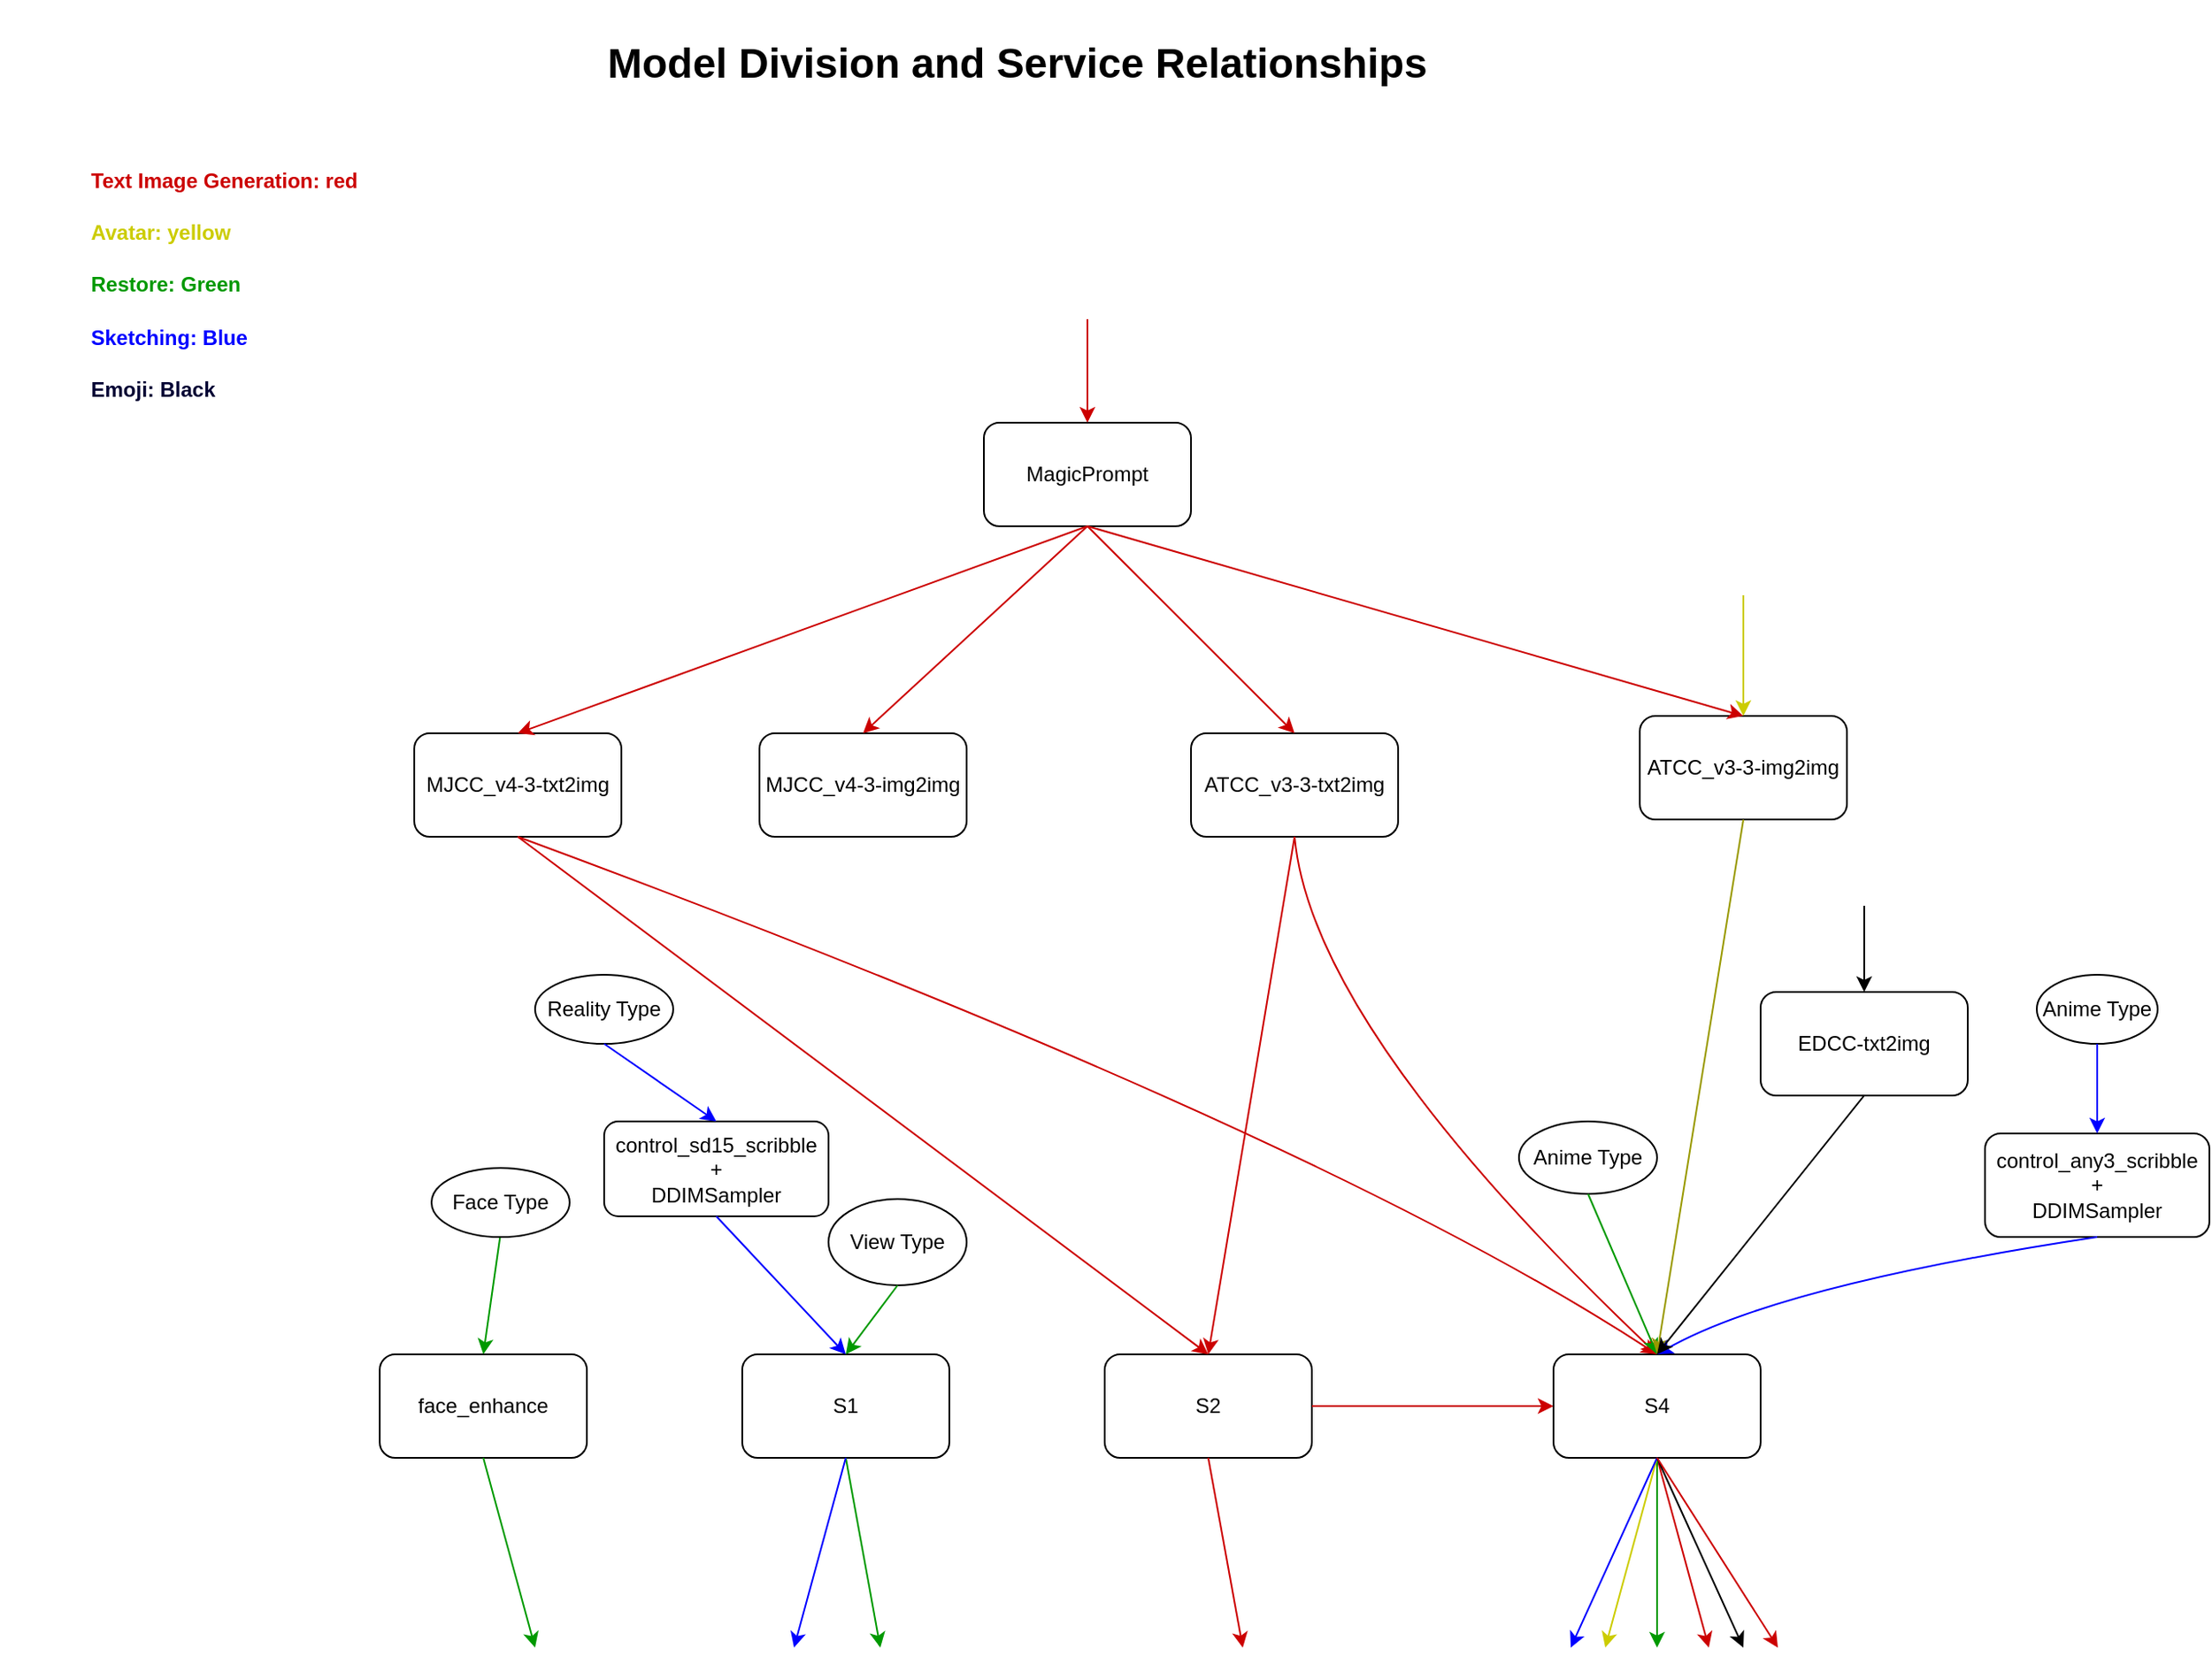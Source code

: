 <mxfile version="21.1.7" type="github">
  <diagram name="第 1 页" id="3AVWiV-QdSa7xl02ZsZR">
    <mxGraphModel dx="2261" dy="1915" grid="1" gridSize="10" guides="1" tooltips="1" connect="1" arrows="1" fold="1" page="1" pageScale="1" pageWidth="827" pageHeight="1169" math="0" shadow="0">
      <root>
        <mxCell id="0" />
        <mxCell id="1" parent="0" />
        <mxCell id="vTvELvuqvVYL2CwE08Z7-1" value="MagicPrompt" style="rounded=1;whiteSpace=wrap;html=1;" vertex="1" parent="1">
          <mxGeometry x="320" y="140" width="120" height="60" as="geometry" />
        </mxCell>
        <mxCell id="vTvELvuqvVYL2CwE08Z7-2" value="MJCC_v4-3-txt2img" style="rounded=1;whiteSpace=wrap;html=1;" vertex="1" parent="1">
          <mxGeometry x="-10" y="320" width="120" height="60" as="geometry" />
        </mxCell>
        <mxCell id="vTvELvuqvVYL2CwE08Z7-3" value="MJCC_v4-3-img2img" style="rounded=1;whiteSpace=wrap;html=1;" vertex="1" parent="1">
          <mxGeometry x="190" y="320" width="120" height="60" as="geometry" />
        </mxCell>
        <mxCell id="vTvELvuqvVYL2CwE08Z7-4" value="ATCC_v3-3-txt2img" style="rounded=1;whiteSpace=wrap;html=1;" vertex="1" parent="1">
          <mxGeometry x="440" y="320" width="120" height="60" as="geometry" />
        </mxCell>
        <mxCell id="vTvELvuqvVYL2CwE08Z7-5" value="ATCC_v3-3-img2img" style="rounded=1;whiteSpace=wrap;html=1;" vertex="1" parent="1">
          <mxGeometry x="700" y="310" width="120" height="60" as="geometry" />
        </mxCell>
        <mxCell id="vTvELvuqvVYL2CwE08Z7-6" value="face_enhance" style="rounded=1;whiteSpace=wrap;html=1;" vertex="1" parent="1">
          <mxGeometry x="-30" y="680" width="120" height="60" as="geometry" />
        </mxCell>
        <mxCell id="vTvELvuqvVYL2CwE08Z7-7" value="S1" style="rounded=1;whiteSpace=wrap;html=1;" vertex="1" parent="1">
          <mxGeometry x="180" y="680" width="120" height="60" as="geometry" />
        </mxCell>
        <mxCell id="vTvELvuqvVYL2CwE08Z7-8" value="S2" style="rounded=1;whiteSpace=wrap;html=1;" vertex="1" parent="1">
          <mxGeometry x="390" y="680" width="120" height="60" as="geometry" />
        </mxCell>
        <mxCell id="vTvELvuqvVYL2CwE08Z7-9" value="S4" style="rounded=1;whiteSpace=wrap;html=1;" vertex="1" parent="1">
          <mxGeometry x="650" y="680" width="120" height="60" as="geometry" />
        </mxCell>
        <mxCell id="vTvELvuqvVYL2CwE08Z7-10" value="&lt;div&gt;control_sd15_scribble&lt;/div&gt;&lt;div&gt;+&lt;/div&gt;&lt;div&gt;DDIMSampler&lt;br&gt;&lt;/div&gt;" style="rounded=1;whiteSpace=wrap;html=1;" vertex="1" parent="1">
          <mxGeometry x="100" y="545" width="130" height="55" as="geometry" />
        </mxCell>
        <mxCell id="vTvELvuqvVYL2CwE08Z7-11" value="EDCC-txt2img" style="rounded=1;whiteSpace=wrap;html=1;" vertex="1" parent="1">
          <mxGeometry x="770" y="470" width="120" height="60" as="geometry" />
        </mxCell>
        <mxCell id="vTvELvuqvVYL2CwE08Z7-12" value="&lt;div&gt;control_any3_scribble&lt;/div&gt;&lt;div&gt;+&lt;/div&gt;&lt;div&gt;DDIMSampler&lt;br&gt;&lt;/div&gt;" style="rounded=1;whiteSpace=wrap;html=1;" vertex="1" parent="1">
          <mxGeometry x="900" y="552" width="130" height="60" as="geometry" />
        </mxCell>
        <mxCell id="vTvELvuqvVYL2CwE08Z7-17" value="" style="endArrow=classic;html=1;rounded=0;entryX=0.5;entryY=0;entryDx=0;entryDy=0;fillColor=#CC0000;strokeColor=#CC0000;" edge="1" parent="1" target="vTvELvuqvVYL2CwE08Z7-1">
          <mxGeometry width="50" height="50" relative="1" as="geometry">
            <mxPoint x="380" y="80" as="sourcePoint" />
            <mxPoint x="310" y="90" as="targetPoint" />
            <Array as="points" />
          </mxGeometry>
        </mxCell>
        <mxCell id="vTvELvuqvVYL2CwE08Z7-18" value="" style="endArrow=classic;html=1;rounded=0;exitX=0.5;exitY=1;exitDx=0;exitDy=0;entryX=0.5;entryY=0;entryDx=0;entryDy=0;strokeColor=#CC0000;" edge="1" parent="1" source="vTvELvuqvVYL2CwE08Z7-1" target="vTvELvuqvVYL2CwE08Z7-2">
          <mxGeometry width="50" height="50" relative="1" as="geometry">
            <mxPoint x="380" y="240" as="sourcePoint" />
            <mxPoint x="420" y="380" as="targetPoint" />
          </mxGeometry>
        </mxCell>
        <mxCell id="vTvELvuqvVYL2CwE08Z7-19" value="" style="endArrow=classic;html=1;rounded=0;exitX=0.5;exitY=1;exitDx=0;exitDy=0;entryX=0.5;entryY=0;entryDx=0;entryDy=0;strokeColor=#CC0000;" edge="1" parent="1" source="vTvELvuqvVYL2CwE08Z7-1" target="vTvELvuqvVYL2CwE08Z7-3">
          <mxGeometry width="50" height="50" relative="1" as="geometry">
            <mxPoint x="370" y="400" as="sourcePoint" />
            <mxPoint x="420" y="350" as="targetPoint" />
          </mxGeometry>
        </mxCell>
        <mxCell id="vTvELvuqvVYL2CwE08Z7-20" value="" style="endArrow=classic;html=1;rounded=0;entryX=0.5;entryY=0;entryDx=0;entryDy=0;strokeColor=#CC0000;" edge="1" parent="1" target="vTvELvuqvVYL2CwE08Z7-4">
          <mxGeometry width="50" height="50" relative="1" as="geometry">
            <mxPoint x="380" y="200" as="sourcePoint" />
            <mxPoint x="420" y="350" as="targetPoint" />
          </mxGeometry>
        </mxCell>
        <mxCell id="vTvELvuqvVYL2CwE08Z7-21" value="" style="endArrow=classic;html=1;rounded=0;exitX=0.5;exitY=1;exitDx=0;exitDy=0;entryX=0.5;entryY=0;entryDx=0;entryDy=0;strokeColor=#CC0000;" edge="1" parent="1" source="vTvELvuqvVYL2CwE08Z7-1" target="vTvELvuqvVYL2CwE08Z7-5">
          <mxGeometry width="50" height="50" relative="1" as="geometry">
            <mxPoint x="370" y="400" as="sourcePoint" />
            <mxPoint x="420" y="350" as="targetPoint" />
          </mxGeometry>
        </mxCell>
        <mxCell id="vTvELvuqvVYL2CwE08Z7-33" value="" style="endArrow=classic;html=1;rounded=0;exitX=0.5;exitY=1;exitDx=0;exitDy=0;entryX=0.5;entryY=0;entryDx=0;entryDy=0;strokeColor=#CC0000;" edge="1" parent="1" source="vTvELvuqvVYL2CwE08Z7-4" target="vTvELvuqvVYL2CwE08Z7-8">
          <mxGeometry width="50" height="50" relative="1" as="geometry">
            <mxPoint x="380" y="560" as="sourcePoint" />
            <mxPoint x="430" y="510" as="targetPoint" />
          </mxGeometry>
        </mxCell>
        <mxCell id="vTvELvuqvVYL2CwE08Z7-39" value="" style="curved=1;endArrow=classic;html=1;rounded=0;entryX=0.5;entryY=0;entryDx=0;entryDy=0;exitX=0.5;exitY=1;exitDx=0;exitDy=0;strokeColor=#CC0000;" edge="1" parent="1" source="vTvELvuqvVYL2CwE08Z7-4" target="vTvELvuqvVYL2CwE08Z7-9">
          <mxGeometry width="50" height="50" relative="1" as="geometry">
            <mxPoint x="370" y="560" as="sourcePoint" />
            <mxPoint x="430" y="510" as="targetPoint" />
            <Array as="points">
              <mxPoint x="510" y="490" />
            </Array>
          </mxGeometry>
        </mxCell>
        <mxCell id="vTvELvuqvVYL2CwE08Z7-41" value="" style="endArrow=classic;html=1;rounded=0;exitX=1;exitY=0.5;exitDx=0;exitDy=0;entryX=0;entryY=0.5;entryDx=0;entryDy=0;strokeColor=#CC0000;" edge="1" parent="1" source="vTvELvuqvVYL2CwE08Z7-8" target="vTvELvuqvVYL2CwE08Z7-9">
          <mxGeometry width="50" height="50" relative="1" as="geometry">
            <mxPoint x="340" y="560" as="sourcePoint" />
            <mxPoint x="390" y="510" as="targetPoint" />
          </mxGeometry>
        </mxCell>
        <mxCell id="vTvELvuqvVYL2CwE08Z7-42" value="" style="curved=1;endArrow=classic;html=1;rounded=0;entryX=0.5;entryY=0;entryDx=0;entryDy=0;strokeColor=#CC0000;" edge="1" parent="1" target="vTvELvuqvVYL2CwE08Z7-9">
          <mxGeometry width="50" height="50" relative="1" as="geometry">
            <mxPoint x="50" y="380" as="sourcePoint" />
            <mxPoint x="660" y="510" as="targetPoint" />
            <Array as="points">
              <mxPoint x="510" y="550" />
            </Array>
          </mxGeometry>
        </mxCell>
        <mxCell id="vTvELvuqvVYL2CwE08Z7-43" value="" style="endArrow=classic;html=1;rounded=0;exitX=0.5;exitY=1;exitDx=0;exitDy=0;strokeColor=#CC0000;" edge="1" parent="1" source="vTvELvuqvVYL2CwE08Z7-8">
          <mxGeometry width="50" height="50" relative="1" as="geometry">
            <mxPoint x="610" y="560" as="sourcePoint" />
            <mxPoint x="470" y="850" as="targetPoint" />
          </mxGeometry>
        </mxCell>
        <mxCell id="vTvELvuqvVYL2CwE08Z7-44" value="" style="endArrow=classic;html=1;rounded=0;exitX=0.5;exitY=1;exitDx=0;exitDy=0;strokeColor=#CC0000;" edge="1" parent="1" source="vTvELvuqvVYL2CwE08Z7-9">
          <mxGeometry width="50" height="50" relative="1" as="geometry">
            <mxPoint x="610" y="560" as="sourcePoint" />
            <mxPoint x="740" y="850" as="targetPoint" />
          </mxGeometry>
        </mxCell>
        <mxCell id="vTvELvuqvVYL2CwE08Z7-45" value="" style="endArrow=classic;html=1;rounded=0;entryX=0.5;entryY=0;entryDx=0;entryDy=0;strokeColor=#009900;" edge="1" parent="1" target="vTvELvuqvVYL2CwE08Z7-6">
          <mxGeometry width="50" height="50" relative="1" as="geometry">
            <mxPoint x="40" y="610" as="sourcePoint" />
            <mxPoint x="660" y="390" as="targetPoint" />
          </mxGeometry>
        </mxCell>
        <mxCell id="vTvELvuqvVYL2CwE08Z7-46" value="" style="endArrow=classic;html=1;rounded=0;exitX=0.5;exitY=1;exitDx=0;exitDy=0;strokeColor=#009900;" edge="1" parent="1" source="vTvELvuqvVYL2CwE08Z7-6">
          <mxGeometry width="50" height="50" relative="1" as="geometry">
            <mxPoint x="250" y="530" as="sourcePoint" />
            <mxPoint x="60" y="850" as="targetPoint" />
          </mxGeometry>
        </mxCell>
        <mxCell id="vTvELvuqvVYL2CwE08Z7-47" value="Face Type" style="ellipse;whiteSpace=wrap;html=1;" vertex="1" parent="1">
          <mxGeometry y="572" width="80" height="40" as="geometry" />
        </mxCell>
        <mxCell id="vTvELvuqvVYL2CwE08Z7-48" value="View Type" style="ellipse;whiteSpace=wrap;html=1;" vertex="1" parent="1">
          <mxGeometry x="230" y="590" width="80" height="50" as="geometry" />
        </mxCell>
        <mxCell id="vTvELvuqvVYL2CwE08Z7-49" value="" style="endArrow=classic;html=1;rounded=0;exitX=0.5;exitY=1;exitDx=0;exitDy=0;entryX=0.5;entryY=0;entryDx=0;entryDy=0;strokeColor=#009900;" edge="1" parent="1" source="vTvELvuqvVYL2CwE08Z7-48" target="vTvELvuqvVYL2CwE08Z7-7">
          <mxGeometry width="50" height="50" relative="1" as="geometry">
            <mxPoint x="250" y="530" as="sourcePoint" />
            <mxPoint x="300" y="480" as="targetPoint" />
          </mxGeometry>
        </mxCell>
        <mxCell id="vTvELvuqvVYL2CwE08Z7-50" value="" style="endArrow=classic;html=1;rounded=0;exitX=0.5;exitY=1;exitDx=0;exitDy=0;strokeColor=#009900;" edge="1" parent="1" source="vTvELvuqvVYL2CwE08Z7-7">
          <mxGeometry width="50" height="50" relative="1" as="geometry">
            <mxPoint x="250" y="530" as="sourcePoint" />
            <mxPoint x="260" y="850" as="targetPoint" />
          </mxGeometry>
        </mxCell>
        <mxCell id="vTvELvuqvVYL2CwE08Z7-51" value="Anime Type" style="ellipse;whiteSpace=wrap;html=1;" vertex="1" parent="1">
          <mxGeometry x="630" y="545" width="80" height="42" as="geometry" />
        </mxCell>
        <mxCell id="vTvELvuqvVYL2CwE08Z7-54" value="" style="endArrow=classic;html=1;rounded=0;exitX=0.5;exitY=1;exitDx=0;exitDy=0;entryX=0.5;entryY=0;entryDx=0;entryDy=0;strokeColor=#009900;" edge="1" parent="1" source="vTvELvuqvVYL2CwE08Z7-51" target="vTvELvuqvVYL2CwE08Z7-9">
          <mxGeometry width="50" height="50" relative="1" as="geometry">
            <mxPoint x="250" y="530" as="sourcePoint" />
            <mxPoint x="300" y="480" as="targetPoint" />
          </mxGeometry>
        </mxCell>
        <mxCell id="vTvELvuqvVYL2CwE08Z7-55" value="" style="endArrow=classic;html=1;rounded=0;exitX=0.5;exitY=1;exitDx=0;exitDy=0;strokeColor=#009900;" edge="1" parent="1" source="vTvELvuqvVYL2CwE08Z7-9">
          <mxGeometry width="50" height="50" relative="1" as="geometry">
            <mxPoint x="250" y="530" as="sourcePoint" />
            <mxPoint x="710" y="850" as="targetPoint" />
          </mxGeometry>
        </mxCell>
        <mxCell id="vTvELvuqvVYL2CwE08Z7-57" value="" style="endArrow=classic;html=1;rounded=0;entryX=0.5;entryY=0;entryDx=0;entryDy=0;strokeColor=#CCCC00;" edge="1" parent="1" target="vTvELvuqvVYL2CwE08Z7-5">
          <mxGeometry width="50" height="50" relative="1" as="geometry">
            <mxPoint x="760" y="240" as="sourcePoint" />
            <mxPoint x="300" y="480" as="targetPoint" />
          </mxGeometry>
        </mxCell>
        <mxCell id="vTvELvuqvVYL2CwE08Z7-59" value="" style="endArrow=classic;html=1;rounded=0;exitX=0.5;exitY=1;exitDx=0;exitDy=0;strokeColor=#999900;" edge="1" parent="1" source="vTvELvuqvVYL2CwE08Z7-5">
          <mxGeometry width="50" height="50" relative="1" as="geometry">
            <mxPoint x="250" y="530" as="sourcePoint" />
            <mxPoint x="710" y="680" as="targetPoint" />
          </mxGeometry>
        </mxCell>
        <mxCell id="vTvELvuqvVYL2CwE08Z7-60" value="" style="endArrow=classic;html=1;rounded=0;exitX=0.5;exitY=1;exitDx=0;exitDy=0;strokeColor=#CCCC00;" edge="1" parent="1" source="vTvELvuqvVYL2CwE08Z7-9">
          <mxGeometry width="50" height="50" relative="1" as="geometry">
            <mxPoint x="250" y="530" as="sourcePoint" />
            <mxPoint x="680" y="850" as="targetPoint" />
          </mxGeometry>
        </mxCell>
        <mxCell id="vTvELvuqvVYL2CwE08Z7-61" value="Reality Type" style="ellipse;whiteSpace=wrap;html=1;" vertex="1" parent="1">
          <mxGeometry x="60" y="460" width="80" height="40" as="geometry" />
        </mxCell>
        <mxCell id="vTvELvuqvVYL2CwE08Z7-62" value="" style="endArrow=classic;html=1;rounded=0;exitX=0.5;exitY=1;exitDx=0;exitDy=0;entryX=0.5;entryY=0;entryDx=0;entryDy=0;strokeColor=#0000FF;" edge="1" parent="1" source="vTvELvuqvVYL2CwE08Z7-61" target="vTvELvuqvVYL2CwE08Z7-10">
          <mxGeometry width="50" height="50" relative="1" as="geometry">
            <mxPoint x="250" y="530" as="sourcePoint" />
            <mxPoint x="300" y="480" as="targetPoint" />
          </mxGeometry>
        </mxCell>
        <mxCell id="vTvELvuqvVYL2CwE08Z7-63" value="" style="endArrow=classic;html=1;rounded=0;exitX=0.5;exitY=1;exitDx=0;exitDy=0;entryX=0.5;entryY=0;entryDx=0;entryDy=0;strokeColor=#0000FF;" edge="1" parent="1" source="vTvELvuqvVYL2CwE08Z7-10" target="vTvELvuqvVYL2CwE08Z7-7">
          <mxGeometry width="50" height="50" relative="1" as="geometry">
            <mxPoint x="250" y="530" as="sourcePoint" />
            <mxPoint x="300" y="480" as="targetPoint" />
          </mxGeometry>
        </mxCell>
        <mxCell id="vTvELvuqvVYL2CwE08Z7-64" value="" style="endArrow=classic;html=1;rounded=0;exitX=0.5;exitY=1;exitDx=0;exitDy=0;strokeColor=#0000FF;" edge="1" parent="1" source="vTvELvuqvVYL2CwE08Z7-7">
          <mxGeometry width="50" height="50" relative="1" as="geometry">
            <mxPoint x="250" y="530" as="sourcePoint" />
            <mxPoint x="210" y="850" as="targetPoint" />
          </mxGeometry>
        </mxCell>
        <mxCell id="vTvELvuqvVYL2CwE08Z7-66" value="Anime Type" style="ellipse;whiteSpace=wrap;html=1;" vertex="1" parent="1">
          <mxGeometry x="930" y="460" width="70" height="40" as="geometry" />
        </mxCell>
        <mxCell id="vTvELvuqvVYL2CwE08Z7-67" value="" style="endArrow=classic;html=1;rounded=0;exitX=0.5;exitY=1;exitDx=0;exitDy=0;entryX=0.5;entryY=0;entryDx=0;entryDy=0;strokeColor=#0000FF;" edge="1" parent="1" source="vTvELvuqvVYL2CwE08Z7-66" target="vTvELvuqvVYL2CwE08Z7-12">
          <mxGeometry width="50" height="50" relative="1" as="geometry">
            <mxPoint x="530" y="530" as="sourcePoint" />
            <mxPoint x="580" y="480" as="targetPoint" />
          </mxGeometry>
        </mxCell>
        <mxCell id="vTvELvuqvVYL2CwE08Z7-68" value="" style="curved=1;endArrow=classic;html=1;rounded=0;exitX=0.5;exitY=1;exitDx=0;exitDy=0;entryX=0.5;entryY=0;entryDx=0;entryDy=0;strokeColor=#0000FF;" edge="1" parent="1" source="vTvELvuqvVYL2CwE08Z7-12" target="vTvELvuqvVYL2CwE08Z7-9">
          <mxGeometry width="50" height="50" relative="1" as="geometry">
            <mxPoint x="530" y="530" as="sourcePoint" />
            <mxPoint x="580" y="480" as="targetPoint" />
            <Array as="points">
              <mxPoint x="780" y="640" />
            </Array>
          </mxGeometry>
        </mxCell>
        <mxCell id="vTvELvuqvVYL2CwE08Z7-69" value="" style="endArrow=classic;html=1;rounded=0;exitX=0.5;exitY=1;exitDx=0;exitDy=0;strokeColor=#0000FF;" edge="1" parent="1" source="vTvELvuqvVYL2CwE08Z7-9">
          <mxGeometry width="50" height="50" relative="1" as="geometry">
            <mxPoint x="530" y="530" as="sourcePoint" />
            <mxPoint x="660" y="850" as="targetPoint" />
          </mxGeometry>
        </mxCell>
        <mxCell id="vTvELvuqvVYL2CwE08Z7-70" value="" style="endArrow=classic;html=1;rounded=0;entryX=0.5;entryY=0;entryDx=0;entryDy=0;" edge="1" parent="1" target="vTvELvuqvVYL2CwE08Z7-11">
          <mxGeometry width="50" height="50" relative="1" as="geometry">
            <mxPoint x="830" y="420" as="sourcePoint" />
            <mxPoint x="580" y="480" as="targetPoint" />
          </mxGeometry>
        </mxCell>
        <mxCell id="vTvELvuqvVYL2CwE08Z7-71" value="" style="endArrow=classic;html=1;rounded=0;exitX=0.5;exitY=1;exitDx=0;exitDy=0;" edge="1" parent="1" source="vTvELvuqvVYL2CwE08Z7-11">
          <mxGeometry width="50" height="50" relative="1" as="geometry">
            <mxPoint x="530" y="530" as="sourcePoint" />
            <mxPoint x="710" y="680" as="targetPoint" />
          </mxGeometry>
        </mxCell>
        <mxCell id="vTvELvuqvVYL2CwE08Z7-72" value="" style="endArrow=classic;html=1;rounded=0;exitX=0.5;exitY=1;exitDx=0;exitDy=0;" edge="1" parent="1" source="vTvELvuqvVYL2CwE08Z7-9">
          <mxGeometry width="50" height="50" relative="1" as="geometry">
            <mxPoint x="530" y="530" as="sourcePoint" />
            <mxPoint x="760" y="850" as="targetPoint" />
          </mxGeometry>
        </mxCell>
        <mxCell id="vTvELvuqvVYL2CwE08Z7-73" value="" style="endArrow=classic;html=1;rounded=0;exitX=0.5;exitY=1;exitDx=0;exitDy=0;entryX=0.5;entryY=0;entryDx=0;entryDy=0;strokeColor=#CC0000;" edge="1" parent="1" source="vTvELvuqvVYL2CwE08Z7-2" target="vTvELvuqvVYL2CwE08Z7-8">
          <mxGeometry width="50" height="50" relative="1" as="geometry">
            <mxPoint x="530" y="530" as="sourcePoint" />
            <mxPoint x="580" y="480" as="targetPoint" />
          </mxGeometry>
        </mxCell>
        <mxCell id="vTvELvuqvVYL2CwE08Z7-74" value="" style="endArrow=classic;html=1;rounded=0;exitX=0.5;exitY=1;exitDx=0;exitDy=0;strokeColor=#CC0000;" edge="1" parent="1" source="vTvELvuqvVYL2CwE08Z7-9">
          <mxGeometry width="50" height="50" relative="1" as="geometry">
            <mxPoint x="530" y="620" as="sourcePoint" />
            <mxPoint x="780" y="850" as="targetPoint" />
          </mxGeometry>
        </mxCell>
        <mxCell id="vTvELvuqvVYL2CwE08Z7-75" value="&lt;h4&gt;Text Image Generation: red&lt;/h4&gt;&lt;div align=&quot;left&quot;&gt;&lt;h4&gt;&lt;font color=&quot;#cccc00&quot;&gt;Avatar: yellow&lt;/font&gt;&lt;/h4&gt;&lt;/div&gt;&lt;div align=&quot;left&quot;&gt;&lt;h4&gt;&lt;font color=&quot;#009900&quot;&gt;Restore: Green&lt;br&gt;&lt;/font&gt;&lt;/h4&gt;&lt;/div&gt;&lt;div align=&quot;left&quot;&gt;&lt;h4&gt;&lt;font color=&quot;#0000ff&quot;&gt;Sketching: Blue&lt;br&gt;&lt;/font&gt;&lt;/h4&gt;&lt;/div&gt;&lt;div align=&quot;left&quot;&gt;&lt;h4&gt;&lt;font color=&quot;#000033&quot;&gt;Emoji: Black&lt;br&gt;&lt;/font&gt;&lt;/h4&gt;&lt;/div&gt;" style="text;align=center;html=1;verticalAlign=middle;whiteSpace=wrap;rounded=0;fontColor=#CC0000;" vertex="1" parent="1">
          <mxGeometry x="-250" y="50" width="260" height="20" as="geometry" />
        </mxCell>
        <mxCell id="vTvELvuqvVYL2CwE08Z7-77" value="&lt;h1&gt;Model Division and Service Relationships&lt;/h1&gt;" style="text;whiteSpace=wrap;html=1;" vertex="1" parent="1">
          <mxGeometry x="100" y="-105" width="525" height="175" as="geometry" />
        </mxCell>
      </root>
    </mxGraphModel>
  </diagram>
</mxfile>
